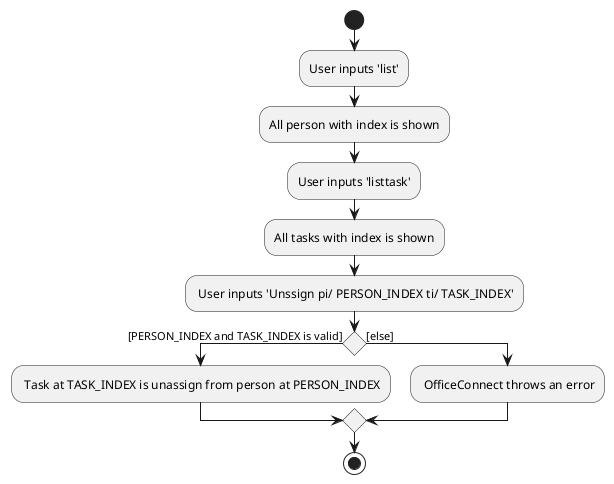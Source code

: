 @startuml
start
:User inputs 'list';
:All person with index is shown;
:User inputs 'listtask';
:All tasks with index is shown;

: User inputs 'Unssign pi/ PERSON_INDEX ti/ TASK_INDEX';
if() then ([PERSON_INDEX and TASK_INDEX is valid])
    : Task at TASK_INDEX is unassign from person at PERSON_INDEX;
else ([else])
    : OfficeConnect throws an error;
endif

stop
@enduml
